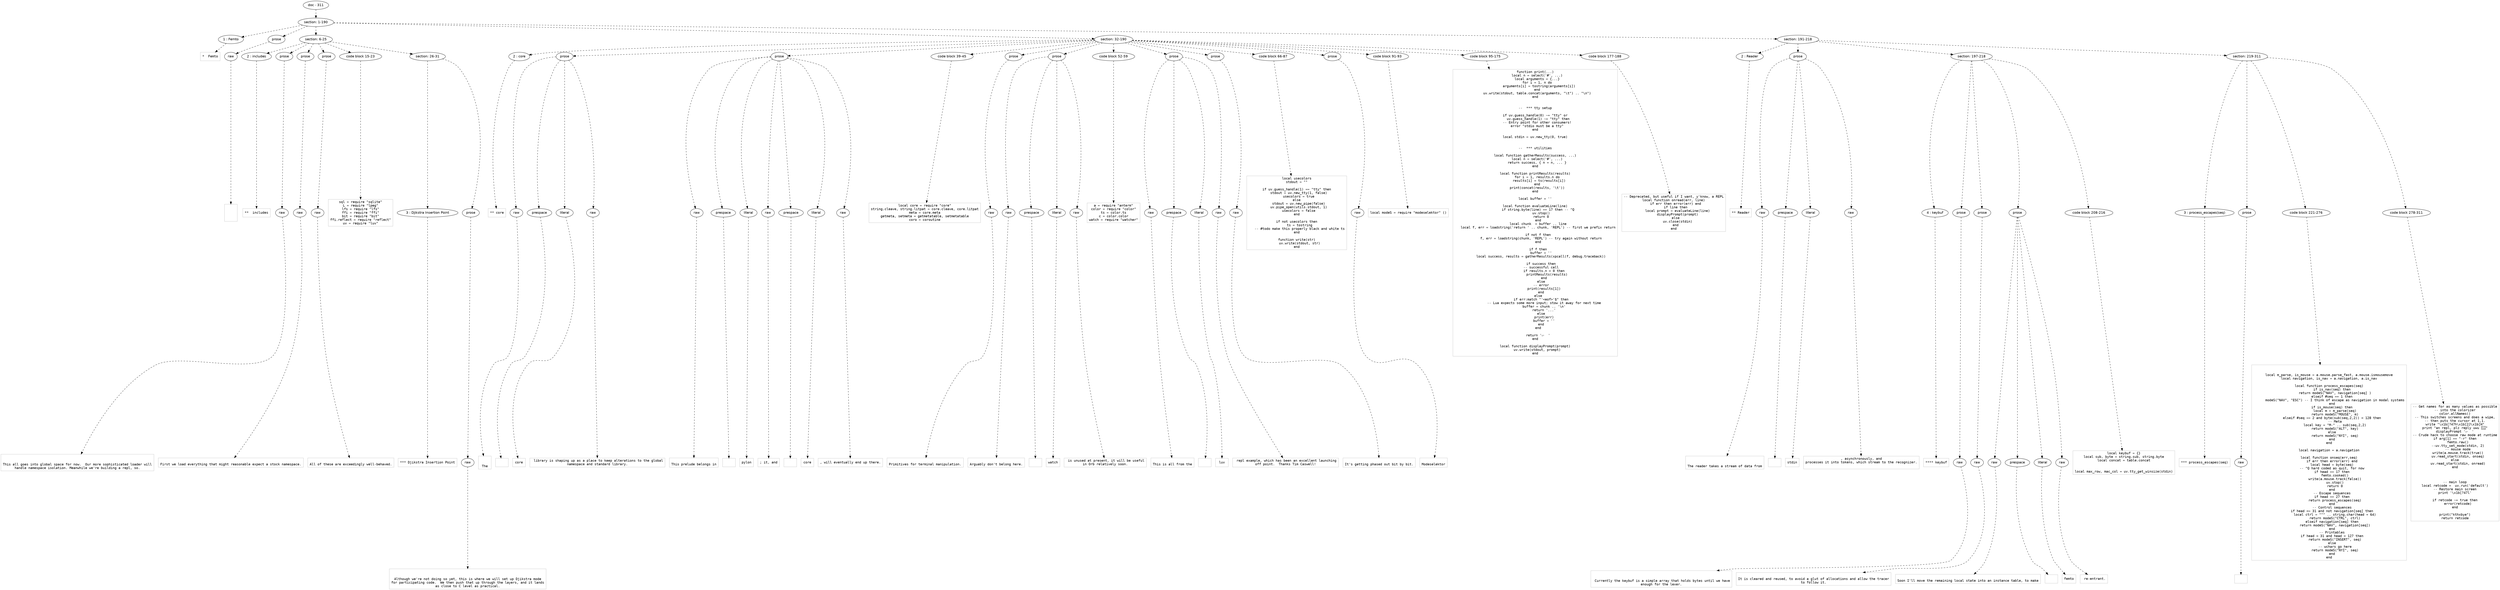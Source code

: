 digraph lpegNode {

node [fontname=Helvetica]
edge [style=dashed]

doc_0 [label="doc - 311"]


doc_0 -> { section_1}
{rank=same; section_1}

section_1 [label="section: 1-190"]


// END RANK doc_0

section_1 -> { header_2 prose_3 section_4 section_5 section_6}
{rank=same; header_2 prose_3 section_4 section_5 section_6}

header_2 [label="1 : Femto"]

prose_3 [label="prose"]

section_4 [label="section: 6-25"]

section_5 [label="section: 32-190"]

section_6 [label="section: 191-218"]


// END RANK section_1

header_2 -> leaf_7
leaf_7  [color=Gray,shape=rectangle,fontname=Inconsolata,label="*  Femto"]
// END RANK header_2

prose_3 -> { raw_8}
{rank=same; raw_8}

raw_8 [label="raw"]


// END RANK prose_3

raw_8 -> leaf_9
leaf_9  [color=Gray,shape=rectangle,fontname=Inconsolata,label="



"]
// END RANK raw_8

section_4 -> { header_10 prose_11 prose_12 prose_13 codeblock_14 section_15}
{rank=same; header_10 prose_11 prose_12 prose_13 codeblock_14 section_15}

header_10 [label="2 : includes"]

prose_11 [label="prose"]

prose_12 [label="prose"]

prose_13 [label="prose"]

codeblock_14 [label="code block 15-23"]

section_15 [label="section: 26-31"]


// END RANK section_4

header_10 -> leaf_16
leaf_16  [color=Gray,shape=rectangle,fontname=Inconsolata,label="**  includes"]
// END RANK header_10

prose_11 -> { raw_17}
{rank=same; raw_17}

raw_17 [label="raw"]


// END RANK prose_11

raw_17 -> leaf_18
leaf_18  [color=Gray,shape=rectangle,fontname=Inconsolata,label="

This all goes into global space for now.  Our more sophisticated loader will
handle namespace isolation. Meanwhile we're building a repl, so.
"]
// END RANK raw_17

prose_12 -> { raw_19}
{rank=same; raw_19}

raw_19 [label="raw"]


// END RANK prose_12

raw_19 -> leaf_20
leaf_20  [color=Gray,shape=rectangle,fontname=Inconsolata,label="
First we load everything that might reasonable expect a stock namespace.
"]
// END RANK raw_19

prose_13 -> { raw_21}
{rank=same; raw_21}

raw_21 [label="raw"]


// END RANK prose_13

raw_21 -> leaf_22
leaf_22  [color=Gray,shape=rectangle,fontname=Inconsolata,label="
All of these are exceedingly well-behaved.
"]
// END RANK raw_21

codeblock_14 -> leaf_23
leaf_23  [color=Gray,shape=rectangle,fontname=Inconsolata,label="sql = require \"sqlite\"
L = require \"lpeg\"
lfs = require \"lfs\"
ffi = require \"ffi\"
bit = require \"bit\"
ffi.reflect = require \"reflect\"
uv = require \"luv\""]
// END RANK codeblock_14

section_15 -> { header_24 prose_25}
{rank=same; header_24 prose_25}

header_24 [label="3 : Djikstra Insertion Point"]

prose_25 [label="prose"]


// END RANK section_15

header_24 -> leaf_26
leaf_26  [color=Gray,shape=rectangle,fontname=Inconsolata,label="*** Djikstra Insertion Point"]
// END RANK header_24

prose_25 -> { raw_27}
{rank=same; raw_27}

raw_27 [label="raw"]


// END RANK prose_25

raw_27 -> leaf_28
leaf_28  [color=Gray,shape=rectangle,fontname=Inconsolata,label="

Although we're not doing so yet, this is where we will set up Djikstra mode
for participating code.  We then push that up through the layers, and it lands
as close to C level as practical.
"]
// END RANK raw_27

section_5 -> { header_29 prose_30 prose_31 codeblock_32 prose_33 prose_34 codeblock_35 prose_36 prose_37 codeblock_38 prose_39 codeblock_40 codeblock_41 codeblock_42}
{rank=same; header_29 prose_30 prose_31 codeblock_32 prose_33 prose_34 codeblock_35 prose_36 prose_37 codeblock_38 prose_39 codeblock_40 codeblock_41 codeblock_42}

header_29 [label="2 : core"]

prose_30 [label="prose"]

prose_31 [label="prose"]

codeblock_32 [label="code block 39-45"]

prose_33 [label="prose"]

prose_34 [label="prose"]

codeblock_35 [label="code block 52-59"]

prose_36 [label="prose"]

prose_37 [label="prose"]

codeblock_38 [label="code block 66-87"]

prose_39 [label="prose"]

codeblock_40 [label="code block 91-93"]

codeblock_41 [label="code block 95-175"]

codeblock_42 [label="code block 177-188"]


// END RANK section_5

header_29 -> leaf_43
leaf_43  [color=Gray,shape=rectangle,fontname=Inconsolata,label="** core"]
// END RANK header_29

prose_30 -> { raw_44 prespace_45 literal_46 raw_47}
{rank=same; raw_44 prespace_45 literal_46 raw_47}

raw_44 [label="raw"]

prespace_45 [label="prespace"]

literal_46 [label="literal"]

raw_47 [label="raw"]


// END RANK prose_30

raw_44 -> leaf_48
leaf_48  [color=Gray,shape=rectangle,fontname=Inconsolata,label="

The"]
// END RANK raw_44

prespace_45 -> leaf_49
leaf_49  [color=Gray,shape=rectangle,fontname=Inconsolata,label=" "]
// END RANK prespace_45

literal_46 -> leaf_50
leaf_50  [color=Gray,shape=rectangle,fontname=Inconsolata,label="core"]
// END RANK literal_46

raw_47 -> leaf_51
leaf_51  [color=Gray,shape=rectangle,fontname=Inconsolata,label=" library is shaping up as a place to keep alterations to the global
namespace and standard library.
"]
// END RANK raw_47

prose_31 -> { raw_52 prespace_53 literal_54 raw_55 prespace_56 literal_57 raw_58}
{rank=same; raw_52 prespace_53 literal_54 raw_55 prespace_56 literal_57 raw_58}

raw_52 [label="raw"]

prespace_53 [label="prespace"]

literal_54 [label="literal"]

raw_55 [label="raw"]

prespace_56 [label="prespace"]

literal_57 [label="literal"]

raw_58 [label="raw"]


// END RANK prose_31

raw_52 -> leaf_59
leaf_59  [color=Gray,shape=rectangle,fontname=Inconsolata,label="
This prelude belongs in"]
// END RANK raw_52

prespace_53 -> leaf_60
leaf_60  [color=Gray,shape=rectangle,fontname=Inconsolata,label=" "]
// END RANK prespace_53

literal_54 -> leaf_61
leaf_61  [color=Gray,shape=rectangle,fontname=Inconsolata,label="pylon"]
// END RANK literal_54

raw_55 -> leaf_62
leaf_62  [color=Gray,shape=rectangle,fontname=Inconsolata,label="; it, and"]
// END RANK raw_55

prespace_56 -> leaf_63
leaf_63  [color=Gray,shape=rectangle,fontname=Inconsolata,label=" "]
// END RANK prespace_56

literal_57 -> leaf_64
leaf_64  [color=Gray,shape=rectangle,fontname=Inconsolata,label="core"]
// END RANK literal_57

raw_58 -> leaf_65
leaf_65  [color=Gray,shape=rectangle,fontname=Inconsolata,label=", will eventually end up there.
"]
// END RANK raw_58

codeblock_32 -> leaf_66
leaf_66  [color=Gray,shape=rectangle,fontname=Inconsolata,label="local core = require \"core\"
string.cleave, string.litpat = core.cleave, core.litpat
meta = core.meta
getmeta, setmeta = getmetatable, setmetatable
coro = coroutine"]
// END RANK codeblock_32

prose_33 -> { raw_67}
{rank=same; raw_67}

raw_67 [label="raw"]


// END RANK prose_33

raw_67 -> leaf_68
leaf_68  [color=Gray,shape=rectangle,fontname=Inconsolata,label="
Primitives for terminal manipulation.
"]
// END RANK raw_67

prose_34 -> { raw_69 prespace_70 literal_71 raw_72}
{rank=same; raw_69 prespace_70 literal_71 raw_72}

raw_69 [label="raw"]

prespace_70 [label="prespace"]

literal_71 [label="literal"]

raw_72 [label="raw"]


// END RANK prose_34

raw_69 -> leaf_73
leaf_73  [color=Gray,shape=rectangle,fontname=Inconsolata,label="
Arguably don't belong here."]
// END RANK raw_69

prespace_70 -> leaf_74
leaf_74  [color=Gray,shape=rectangle,fontname=Inconsolata,label=" "]
// END RANK prespace_70

literal_71 -> leaf_75
leaf_75  [color=Gray,shape=rectangle,fontname=Inconsolata,label="watch"]
// END RANK literal_71

raw_72 -> leaf_76
leaf_76  [color=Gray,shape=rectangle,fontname=Inconsolata,label=" is unused at present, it will be useful
in Orb relatively soon.
"]
// END RANK raw_72

codeblock_35 -> leaf_77
leaf_77  [color=Gray,shape=rectangle,fontname=Inconsolata,label="a = require \"anterm\"
color = require \"color\"
ts = color.ts
c = color.color
watch = require \"watcher\"
"]
// END RANK codeblock_35

prose_36 -> { raw_78 prespace_79 literal_80 raw_81}
{rank=same; raw_78 prespace_79 literal_80 raw_81}

raw_78 [label="raw"]

prespace_79 [label="prespace"]

literal_80 [label="literal"]

raw_81 [label="raw"]


// END RANK prose_36

raw_78 -> leaf_82
leaf_82  [color=Gray,shape=rectangle,fontname=Inconsolata,label="
This is all from the"]
// END RANK raw_78

prespace_79 -> leaf_83
leaf_83  [color=Gray,shape=rectangle,fontname=Inconsolata,label=" "]
// END RANK prespace_79

literal_80 -> leaf_84
leaf_84  [color=Gray,shape=rectangle,fontname=Inconsolata,label="luv"]
// END RANK literal_80

raw_81 -> leaf_85
leaf_85  [color=Gray,shape=rectangle,fontname=Inconsolata,label=" repl example, which has been an excellent launching
off point.  Thanks Tim Caswell!
"]
// END RANK raw_81

prose_37 -> { raw_86}
{rank=same; raw_86}

raw_86 [label="raw"]


// END RANK prose_37

raw_86 -> leaf_87
leaf_87  [color=Gray,shape=rectangle,fontname=Inconsolata,label="
It's getting phased out bit by bit.
"]
// END RANK raw_86

codeblock_38 -> leaf_88
leaf_88  [color=Gray,shape=rectangle,fontname=Inconsolata,label="local usecolors
stdout = \"\"

if uv.guess_handle(1) == \"tty\" then
  stdout = uv.new_tty(1, false)
  usecolors = true
else
  stdout = uv.new_pipe(false)
  uv.pipe_open(utils.stdout, 1)
  usecolors = false
end

if not usecolors then
   ts = tostring
   -- #todo make this properly black and white ts
end

function write(str)
   uv.write(stdout, str)
end"]
// END RANK codeblock_38

prose_39 -> { raw_89}
{rank=same; raw_89}

raw_89 [label="raw"]


// END RANK prose_39

raw_89 -> leaf_90
leaf_90  [color=Gray,shape=rectangle,fontname=Inconsolata,label="
Modeselektor
"]
// END RANK raw_89

codeblock_40 -> leaf_91
leaf_91  [color=Gray,shape=rectangle,fontname=Inconsolata,label="local modeS = require \"modeselektor\" ()"]
// END RANK codeblock_40

codeblock_41 -> leaf_92
leaf_92  [color=Gray,shape=rectangle,fontname=Inconsolata,label="function print(...)
  local n = select('#', ...)
  local arguments = {...}
  for i = 1, n do
    arguments[i] = tostring(arguments[i])
  end
  uv.write(stdout, table.concat(arguments, \"\\t\") .. \"\\n\")
end


--  *** tty setup

if uv.guess_handle(0) ~= \"tty\" or
   uv.guess_handle(1) ~= \"tty\" then
  -- Entry point for other consumers!
  error \"stdio must be a tty\"
end

local stdin = uv.new_tty(0, true)


--  *** utilities

local function gatherResults(success, ...)
  local n = select('#', ...)
  return success, { n = n, ... }
end

local function printResults(results)
  for i = 1, results.n do
    results[i] = ts(results[i])
  end
  print(concat(results, '\\t'))
end

local buffer = ''

local function evaluateLine(line)
   if string.byte(line) == 17 then -- ^Q
      uv.stop()
      return 0
   end
   local chunk  = buffer .. line
   local f, err = loadstring('return ' .. chunk, 'REPL') -- first we prefix return

   if not f then
      f, err = loadstring(chunk, 'REPL') -- try again without return
   end

   if f then
      buffer = ''
      local success, results = gatherResults(xpcall(f, debug.traceback))

      if success then
      -- successful call
         if results.n > 0 then
            printResults(results)
         end
      else
      -- error
         print(results[1])
      end
   else
      if err:match \"'<eof>'$\" then
         -- Lua expects some more input; stow it away for next time
         buffer = chunk .. '\\n'
         return '...'
      else
         print(err)
         buffer = ''
      end
   end

   return '👉  '
end

local function displayPrompt(prompt)
  uv.write(stdout, prompt)
end"]
// END RANK codeblock_41

codeblock_42 -> leaf_93
leaf_93  [color=Gray,shape=rectangle,fontname=Inconsolata,label="-- Deprecated, but useful if I want, y'know, a REPL
local function onread(err, line)
  if err then error(err) end
  if line then
    local prompt = evaluateLine(line)
    displayPrompt(prompt)
  else
    uv.close(stdin)
  end
end"]
// END RANK codeblock_42

section_6 -> { header_94 prose_95 section_96 section_97}
{rank=same; header_94 prose_95 section_96 section_97}

header_94 [label="2 : Reader"]

prose_95 [label="prose"]

section_96 [label="section: 197-218"]

section_97 [label="section: 219-311"]


// END RANK section_6

header_94 -> leaf_98
leaf_98  [color=Gray,shape=rectangle,fontname=Inconsolata,label="** Reader"]
// END RANK header_94

prose_95 -> { raw_99 prespace_100 literal_101 raw_102}
{rank=same; raw_99 prespace_100 literal_101 raw_102}

raw_99 [label="raw"]

prespace_100 [label="prespace"]

literal_101 [label="literal"]

raw_102 [label="raw"]


// END RANK prose_95

raw_99 -> leaf_103
leaf_103  [color=Gray,shape=rectangle,fontname=Inconsolata,label="

The reader takes a stream of data from"]
// END RANK raw_99

prespace_100 -> leaf_104
leaf_104  [color=Gray,shape=rectangle,fontname=Inconsolata,label=" "]
// END RANK prespace_100

literal_101 -> leaf_105
leaf_105  [color=Gray,shape=rectangle,fontname=Inconsolata,label="stdin"]
// END RANK literal_101

raw_102 -> leaf_106
leaf_106  [color=Gray,shape=rectangle,fontname=Inconsolata,label=", asynchronously, and
processes it into tokens, which stream to the recognizer.

"]
// END RANK raw_102

section_96 -> { header_107 prose_108 prose_109 prose_110 codeblock_111}
{rank=same; header_107 prose_108 prose_109 prose_110 codeblock_111}

header_107 [label="4 : keybuf"]

prose_108 [label="prose"]

prose_109 [label="prose"]

prose_110 [label="prose"]

codeblock_111 [label="code block 208-216"]


// END RANK section_96

header_107 -> leaf_112
leaf_112  [color=Gray,shape=rectangle,fontname=Inconsolata,label="**** keybuf"]
// END RANK header_107

prose_108 -> { raw_113}
{rank=same; raw_113}

raw_113 [label="raw"]


// END RANK prose_108

raw_113 -> leaf_114
leaf_114  [color=Gray,shape=rectangle,fontname=Inconsolata,label="

 Currently the keybuf is a simple array that holds bytes until we have
enough for the lexer.
"]
// END RANK raw_113

prose_109 -> { raw_115}
{rank=same; raw_115}

raw_115 [label="raw"]


// END RANK prose_109

raw_115 -> leaf_116
leaf_116  [color=Gray,shape=rectangle,fontname=Inconsolata,label="
It is cleared and reused, to avoid a glut of allocations and allow the tracer
to follow it.
"]
// END RANK raw_115

prose_110 -> { raw_117 prespace_118 literal_119 raw_120}
{rank=same; raw_117 prespace_118 literal_119 raw_120}

raw_117 [label="raw"]

prespace_118 [label="prespace"]

literal_119 [label="literal"]

raw_120 [label="raw"]


// END RANK prose_110

raw_117 -> leaf_121
leaf_121  [color=Gray,shape=rectangle,fontname=Inconsolata,label="
Soon I'll move the remaining local state into an instance table, to make"]
// END RANK raw_117

prespace_118 -> leaf_122
leaf_122  [color=Gray,shape=rectangle,fontname=Inconsolata,label=""]
// END RANK prespace_118

literal_119 -> leaf_123
leaf_123  [color=Gray,shape=rectangle,fontname=Inconsolata,label="femto"]
// END RANK literal_119

raw_120 -> leaf_124
leaf_124  [color=Gray,shape=rectangle,fontname=Inconsolata,label=" re-entrant.
"]
// END RANK raw_120

codeblock_111 -> leaf_125
leaf_125  [color=Gray,shape=rectangle,fontname=Inconsolata,label="local keybuf = {}
local sub, byte = string.sub, string.byte
local concat = table.concat


local max_row, mac_col = uv.tty_get_winsize(stdin)
"]
// END RANK codeblock_111

section_97 -> { header_126 prose_127 codeblock_128 codeblock_129}
{rank=same; header_126 prose_127 codeblock_128 codeblock_129}

header_126 [label="3 : process_escapes(seq)"]

prose_127 [label="prose"]

codeblock_128 [label="code block 221-276"]

codeblock_129 [label="code block 278-311"]


// END RANK section_97

header_126 -> leaf_130
leaf_130  [color=Gray,shape=rectangle,fontname=Inconsolata,label="*** process_escapes(seq)"]
// END RANK header_126

prose_127 -> { raw_131}
{rank=same; raw_131}

raw_131 [label="raw"]


// END RANK prose_127

raw_131 -> leaf_132
leaf_132  [color=Gray,shape=rectangle,fontname=Inconsolata,label="
"]
// END RANK raw_131

codeblock_128 -> leaf_133
leaf_133  [color=Gray,shape=rectangle,fontname=Inconsolata,label="

local m_parse, is_mouse = a.mouse.parse_fast, a.mouse.ismousemove
local navigation, is_nav = a.navigation, a.is_nav

local function process_escapes(seq)
   if is_nav(seq) then
      return modeS(\"NAV\", navigation[seq] )
   elseif #seq == 1 then
      modeS(\"NAV\", \"ESC\") -- I think of escape as navigation in modal systems
   end
   if is_mouse(seq) then
      local m = m_parse(seq)
      return modeS(\"MOUSE\", m)
   elseif #seq == 2 and byte(sub(seq,2,2)) < 128 then
      -- Meta
      local key = \"M-\" .. sub(seq,2,2)
      return modeS(\"ALT\", key)
   else
      return modeS(\"NYI\", seq)
   end
end

local navigation = a.navigation

local function onseq(err,seq)
   if err then error(err) end
   local head = byte(seq)
   -- ^Q hard coded as quit, for now
   if head == 17 then
      femto.cooked()
      write(a.mouse.track(false))
      uv.stop()
      return 0
   end
   -- Escape sequences
   if head == 27 then
      return process_escapes(seq)
   end
   -- Control sequences
   if head <= 31 and not navigation[seq] then
      local ctrl = \"^\" .. string.char(head + 64)
      return modeS(\"CTRL\", ctrl)
   elseif navigation[seq] then
      return modeS(\"NAV\", navigation[seq])
   end
   -- Printables
   if head > 31 and head < 127 then
      return modeS(\"INSERT\", seq)
   else
      -- wchars go here
      return modeS(\"NYI\", seq)
   end
end"]
// END RANK codeblock_128

codeblock_129 -> leaf_134
leaf_134  [color=Gray,shape=rectangle,fontname=Inconsolata,label="-- Get names for as many values as possible
-- into the colorizer
color.allNames()
-- This switches screens and does a wipe,
-- then puts the cursor at 1,1.
write \"\\x1b[?47h\\x1b[2J\\x1b[H\"
print \"an repl, plz reply uwu 👀\"
displayPrompt '👉  '
-- Crude hack to choose raw mode at runtime
if arg[1] == \"-r\" then
   femto.raw()
   --uv.tty_set_mode(stdin, 2)
   -- mouse mode
   write(a.mouse.track(true))
   uv.read_start(stdin, onseq)
else
   uv.read_start(stdin, onread)
end



-- main loop
local retcode =  uv.run('default')
-- Restore main screen
print '\\x1b[?47l'

if retcode ~= true then
   error(retcode)
end

print(\"kthxbye\")
return retcode"]
// END RANK codeblock_129


}
